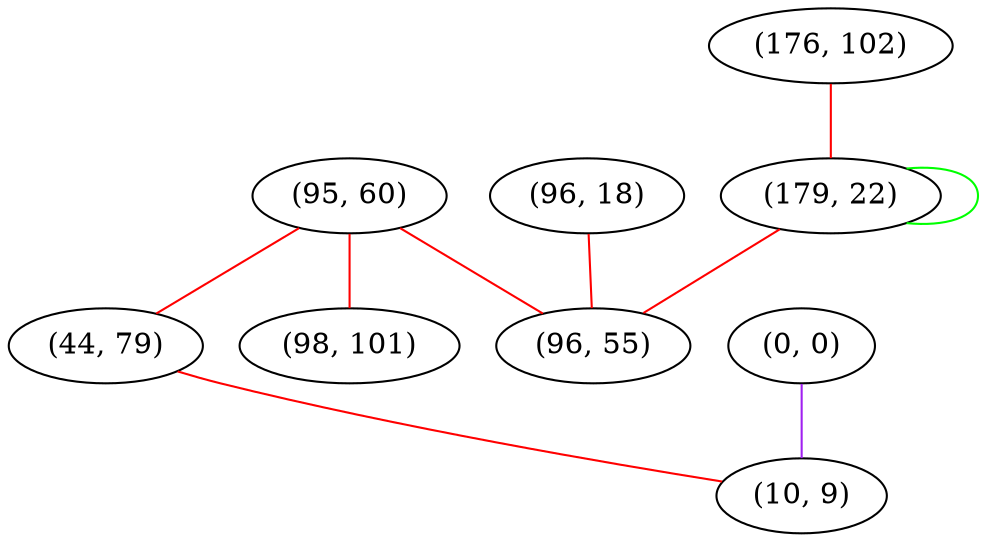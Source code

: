 graph "" {
"(95, 60)";
"(176, 102)";
"(44, 79)";
"(0, 0)";
"(96, 18)";
"(10, 9)";
"(179, 22)";
"(98, 101)";
"(96, 55)";
"(95, 60)" -- "(44, 79)"  [color=red, key=0, weight=1];
"(95, 60)" -- "(98, 101)"  [color=red, key=0, weight=1];
"(95, 60)" -- "(96, 55)"  [color=red, key=0, weight=1];
"(176, 102)" -- "(179, 22)"  [color=red, key=0, weight=1];
"(44, 79)" -- "(10, 9)"  [color=red, key=0, weight=1];
"(0, 0)" -- "(10, 9)"  [color=purple, key=0, weight=4];
"(96, 18)" -- "(96, 55)"  [color=red, key=0, weight=1];
"(179, 22)" -- "(179, 22)"  [color=green, key=0, weight=2];
"(179, 22)" -- "(96, 55)"  [color=red, key=0, weight=1];
}
